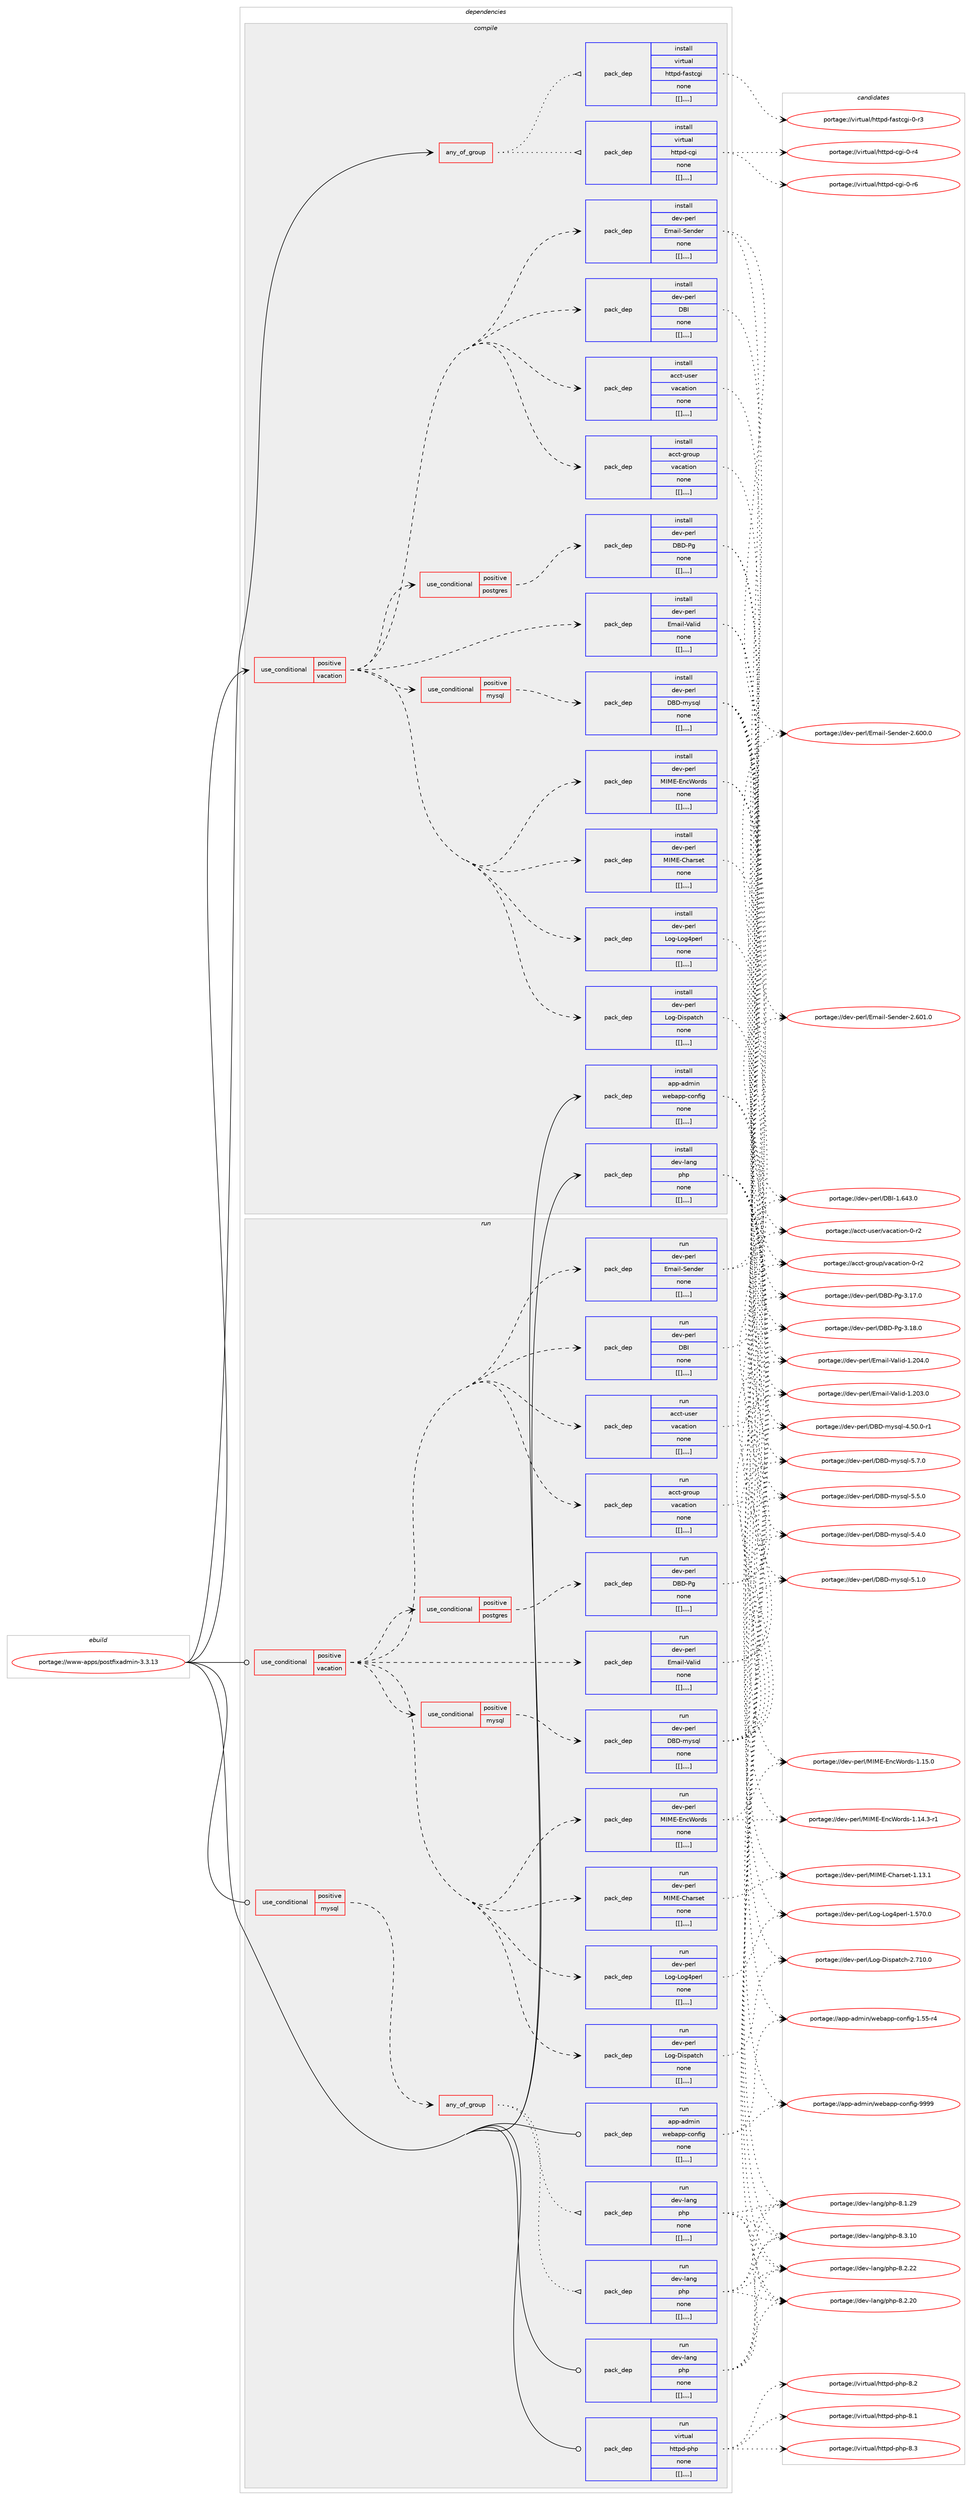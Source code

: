 digraph prolog {

# *************
# Graph options
# *************

newrank=true;
concentrate=true;
compound=true;
graph [rankdir=LR,fontname=Helvetica,fontsize=10,ranksep=1.5];#, ranksep=2.5, nodesep=0.2];
edge  [arrowhead=vee];
node  [fontname=Helvetica,fontsize=10];

# **********
# The ebuild
# **********

subgraph cluster_leftcol {
color=gray;
label=<<i>ebuild</i>>;
id [label="portage://www-apps/postfixadmin-3.3.13", color=red, width=4, href="../www-apps/postfixadmin-3.3.13.svg"];
}

# ****************
# The dependencies
# ****************

subgraph cluster_midcol {
color=gray;
label=<<i>dependencies</i>>;
subgraph cluster_compile {
fillcolor="#eeeeee";
style=filled;
label=<<i>compile</i>>;
subgraph any3220 {
dependency466112 [label=<<TABLE BORDER="0" CELLBORDER="1" CELLSPACING="0" CELLPADDING="4"><TR><TD CELLPADDING="10">any_of_group</TD></TR></TABLE>>, shape=none, color=red];subgraph pack338706 {
dependency466113 [label=<<TABLE BORDER="0" CELLBORDER="1" CELLSPACING="0" CELLPADDING="4" WIDTH="220"><TR><TD ROWSPAN="6" CELLPADDING="30">pack_dep</TD></TR><TR><TD WIDTH="110">install</TD></TR><TR><TD>virtual</TD></TR><TR><TD>httpd-cgi</TD></TR><TR><TD>none</TD></TR><TR><TD>[[],,,,]</TD></TR></TABLE>>, shape=none, color=blue];
}
dependency466112:e -> dependency466113:w [weight=20,style="dotted",arrowhead="oinv"];
subgraph pack338707 {
dependency466114 [label=<<TABLE BORDER="0" CELLBORDER="1" CELLSPACING="0" CELLPADDING="4" WIDTH="220"><TR><TD ROWSPAN="6" CELLPADDING="30">pack_dep</TD></TR><TR><TD WIDTH="110">install</TD></TR><TR><TD>virtual</TD></TR><TR><TD>httpd-fastcgi</TD></TR><TR><TD>none</TD></TR><TR><TD>[[],,,,]</TD></TR></TABLE>>, shape=none, color=blue];
}
dependency466112:e -> dependency466114:w [weight=20,style="dotted",arrowhead="oinv"];
}
id:e -> dependency466112:w [weight=20,style="solid",arrowhead="vee"];
subgraph cond123978 {
dependency466115 [label=<<TABLE BORDER="0" CELLBORDER="1" CELLSPACING="0" CELLPADDING="4"><TR><TD ROWSPAN="3" CELLPADDING="10">use_conditional</TD></TR><TR><TD>positive</TD></TR><TR><TD>vacation</TD></TR></TABLE>>, shape=none, color=red];
subgraph pack338708 {
dependency466116 [label=<<TABLE BORDER="0" CELLBORDER="1" CELLSPACING="0" CELLPADDING="4" WIDTH="220"><TR><TD ROWSPAN="6" CELLPADDING="30">pack_dep</TD></TR><TR><TD WIDTH="110">install</TD></TR><TR><TD>acct-group</TD></TR><TR><TD>vacation</TD></TR><TR><TD>none</TD></TR><TR><TD>[[],,,,]</TD></TR></TABLE>>, shape=none, color=blue];
}
dependency466115:e -> dependency466116:w [weight=20,style="dashed",arrowhead="vee"];
subgraph pack338709 {
dependency466117 [label=<<TABLE BORDER="0" CELLBORDER="1" CELLSPACING="0" CELLPADDING="4" WIDTH="220"><TR><TD ROWSPAN="6" CELLPADDING="30">pack_dep</TD></TR><TR><TD WIDTH="110">install</TD></TR><TR><TD>acct-user</TD></TR><TR><TD>vacation</TD></TR><TR><TD>none</TD></TR><TR><TD>[[],,,,]</TD></TR></TABLE>>, shape=none, color=blue];
}
dependency466115:e -> dependency466117:w [weight=20,style="dashed",arrowhead="vee"];
subgraph pack338710 {
dependency466118 [label=<<TABLE BORDER="0" CELLBORDER="1" CELLSPACING="0" CELLPADDING="4" WIDTH="220"><TR><TD ROWSPAN="6" CELLPADDING="30">pack_dep</TD></TR><TR><TD WIDTH="110">install</TD></TR><TR><TD>dev-perl</TD></TR><TR><TD>DBI</TD></TR><TR><TD>none</TD></TR><TR><TD>[[],,,,]</TD></TR></TABLE>>, shape=none, color=blue];
}
dependency466115:e -> dependency466118:w [weight=20,style="dashed",arrowhead="vee"];
subgraph pack338711 {
dependency466119 [label=<<TABLE BORDER="0" CELLBORDER="1" CELLSPACING="0" CELLPADDING="4" WIDTH="220"><TR><TD ROWSPAN="6" CELLPADDING="30">pack_dep</TD></TR><TR><TD WIDTH="110">install</TD></TR><TR><TD>dev-perl</TD></TR><TR><TD>Email-Sender</TD></TR><TR><TD>none</TD></TR><TR><TD>[[],,,,]</TD></TR></TABLE>>, shape=none, color=blue];
}
dependency466115:e -> dependency466119:w [weight=20,style="dashed",arrowhead="vee"];
subgraph pack338712 {
dependency466120 [label=<<TABLE BORDER="0" CELLBORDER="1" CELLSPACING="0" CELLPADDING="4" WIDTH="220"><TR><TD ROWSPAN="6" CELLPADDING="30">pack_dep</TD></TR><TR><TD WIDTH="110">install</TD></TR><TR><TD>dev-perl</TD></TR><TR><TD>Email-Valid</TD></TR><TR><TD>none</TD></TR><TR><TD>[[],,,,]</TD></TR></TABLE>>, shape=none, color=blue];
}
dependency466115:e -> dependency466120:w [weight=20,style="dashed",arrowhead="vee"];
subgraph pack338713 {
dependency466121 [label=<<TABLE BORDER="0" CELLBORDER="1" CELLSPACING="0" CELLPADDING="4" WIDTH="220"><TR><TD ROWSPAN="6" CELLPADDING="30">pack_dep</TD></TR><TR><TD WIDTH="110">install</TD></TR><TR><TD>dev-perl</TD></TR><TR><TD>Log-Dispatch</TD></TR><TR><TD>none</TD></TR><TR><TD>[[],,,,]</TD></TR></TABLE>>, shape=none, color=blue];
}
dependency466115:e -> dependency466121:w [weight=20,style="dashed",arrowhead="vee"];
subgraph pack338714 {
dependency466122 [label=<<TABLE BORDER="0" CELLBORDER="1" CELLSPACING="0" CELLPADDING="4" WIDTH="220"><TR><TD ROWSPAN="6" CELLPADDING="30">pack_dep</TD></TR><TR><TD WIDTH="110">install</TD></TR><TR><TD>dev-perl</TD></TR><TR><TD>Log-Log4perl</TD></TR><TR><TD>none</TD></TR><TR><TD>[[],,,,]</TD></TR></TABLE>>, shape=none, color=blue];
}
dependency466115:e -> dependency466122:w [weight=20,style="dashed",arrowhead="vee"];
subgraph pack338715 {
dependency466123 [label=<<TABLE BORDER="0" CELLBORDER="1" CELLSPACING="0" CELLPADDING="4" WIDTH="220"><TR><TD ROWSPAN="6" CELLPADDING="30">pack_dep</TD></TR><TR><TD WIDTH="110">install</TD></TR><TR><TD>dev-perl</TD></TR><TR><TD>MIME-Charset</TD></TR><TR><TD>none</TD></TR><TR><TD>[[],,,,]</TD></TR></TABLE>>, shape=none, color=blue];
}
dependency466115:e -> dependency466123:w [weight=20,style="dashed",arrowhead="vee"];
subgraph pack338716 {
dependency466124 [label=<<TABLE BORDER="0" CELLBORDER="1" CELLSPACING="0" CELLPADDING="4" WIDTH="220"><TR><TD ROWSPAN="6" CELLPADDING="30">pack_dep</TD></TR><TR><TD WIDTH="110">install</TD></TR><TR><TD>dev-perl</TD></TR><TR><TD>MIME-EncWords</TD></TR><TR><TD>none</TD></TR><TR><TD>[[],,,,]</TD></TR></TABLE>>, shape=none, color=blue];
}
dependency466115:e -> dependency466124:w [weight=20,style="dashed",arrowhead="vee"];
subgraph cond123979 {
dependency466125 [label=<<TABLE BORDER="0" CELLBORDER="1" CELLSPACING="0" CELLPADDING="4"><TR><TD ROWSPAN="3" CELLPADDING="10">use_conditional</TD></TR><TR><TD>positive</TD></TR><TR><TD>mysql</TD></TR></TABLE>>, shape=none, color=red];
subgraph pack338717 {
dependency466126 [label=<<TABLE BORDER="0" CELLBORDER="1" CELLSPACING="0" CELLPADDING="4" WIDTH="220"><TR><TD ROWSPAN="6" CELLPADDING="30">pack_dep</TD></TR><TR><TD WIDTH="110">install</TD></TR><TR><TD>dev-perl</TD></TR><TR><TD>DBD-mysql</TD></TR><TR><TD>none</TD></TR><TR><TD>[[],,,,]</TD></TR></TABLE>>, shape=none, color=blue];
}
dependency466125:e -> dependency466126:w [weight=20,style="dashed",arrowhead="vee"];
}
dependency466115:e -> dependency466125:w [weight=20,style="dashed",arrowhead="vee"];
subgraph cond123980 {
dependency466127 [label=<<TABLE BORDER="0" CELLBORDER="1" CELLSPACING="0" CELLPADDING="4"><TR><TD ROWSPAN="3" CELLPADDING="10">use_conditional</TD></TR><TR><TD>positive</TD></TR><TR><TD>postgres</TD></TR></TABLE>>, shape=none, color=red];
subgraph pack338718 {
dependency466128 [label=<<TABLE BORDER="0" CELLBORDER="1" CELLSPACING="0" CELLPADDING="4" WIDTH="220"><TR><TD ROWSPAN="6" CELLPADDING="30">pack_dep</TD></TR><TR><TD WIDTH="110">install</TD></TR><TR><TD>dev-perl</TD></TR><TR><TD>DBD-Pg</TD></TR><TR><TD>none</TD></TR><TR><TD>[[],,,,]</TD></TR></TABLE>>, shape=none, color=blue];
}
dependency466127:e -> dependency466128:w [weight=20,style="dashed",arrowhead="vee"];
}
dependency466115:e -> dependency466127:w [weight=20,style="dashed",arrowhead="vee"];
}
id:e -> dependency466115:w [weight=20,style="solid",arrowhead="vee"];
subgraph pack338719 {
dependency466129 [label=<<TABLE BORDER="0" CELLBORDER="1" CELLSPACING="0" CELLPADDING="4" WIDTH="220"><TR><TD ROWSPAN="6" CELLPADDING="30">pack_dep</TD></TR><TR><TD WIDTH="110">install</TD></TR><TR><TD>app-admin</TD></TR><TR><TD>webapp-config</TD></TR><TR><TD>none</TD></TR><TR><TD>[[],,,,]</TD></TR></TABLE>>, shape=none, color=blue];
}
id:e -> dependency466129:w [weight=20,style="solid",arrowhead="vee"];
subgraph pack338720 {
dependency466130 [label=<<TABLE BORDER="0" CELLBORDER="1" CELLSPACING="0" CELLPADDING="4" WIDTH="220"><TR><TD ROWSPAN="6" CELLPADDING="30">pack_dep</TD></TR><TR><TD WIDTH="110">install</TD></TR><TR><TD>dev-lang</TD></TR><TR><TD>php</TD></TR><TR><TD>none</TD></TR><TR><TD>[[],,,,]</TD></TR></TABLE>>, shape=none, color=blue];
}
id:e -> dependency466130:w [weight=20,style="solid",arrowhead="vee"];
}
subgraph cluster_compileandrun {
fillcolor="#eeeeee";
style=filled;
label=<<i>compile and run</i>>;
}
subgraph cluster_run {
fillcolor="#eeeeee";
style=filled;
label=<<i>run</i>>;
subgraph cond123981 {
dependency466131 [label=<<TABLE BORDER="0" CELLBORDER="1" CELLSPACING="0" CELLPADDING="4"><TR><TD ROWSPAN="3" CELLPADDING="10">use_conditional</TD></TR><TR><TD>positive</TD></TR><TR><TD>mysql</TD></TR></TABLE>>, shape=none, color=red];
subgraph any3221 {
dependency466132 [label=<<TABLE BORDER="0" CELLBORDER="1" CELLSPACING="0" CELLPADDING="4"><TR><TD CELLPADDING="10">any_of_group</TD></TR></TABLE>>, shape=none, color=red];subgraph pack338721 {
dependency466133 [label=<<TABLE BORDER="0" CELLBORDER="1" CELLSPACING="0" CELLPADDING="4" WIDTH="220"><TR><TD ROWSPAN="6" CELLPADDING="30">pack_dep</TD></TR><TR><TD WIDTH="110">run</TD></TR><TR><TD>dev-lang</TD></TR><TR><TD>php</TD></TR><TR><TD>none</TD></TR><TR><TD>[[],,,,]</TD></TR></TABLE>>, shape=none, color=blue];
}
dependency466132:e -> dependency466133:w [weight=20,style="dotted",arrowhead="oinv"];
subgraph pack338722 {
dependency466134 [label=<<TABLE BORDER="0" CELLBORDER="1" CELLSPACING="0" CELLPADDING="4" WIDTH="220"><TR><TD ROWSPAN="6" CELLPADDING="30">pack_dep</TD></TR><TR><TD WIDTH="110">run</TD></TR><TR><TD>dev-lang</TD></TR><TR><TD>php</TD></TR><TR><TD>none</TD></TR><TR><TD>[[],,,,]</TD></TR></TABLE>>, shape=none, color=blue];
}
dependency466132:e -> dependency466134:w [weight=20,style="dotted",arrowhead="oinv"];
}
dependency466131:e -> dependency466132:w [weight=20,style="dashed",arrowhead="vee"];
}
id:e -> dependency466131:w [weight=20,style="solid",arrowhead="odot"];
subgraph cond123982 {
dependency466135 [label=<<TABLE BORDER="0" CELLBORDER="1" CELLSPACING="0" CELLPADDING="4"><TR><TD ROWSPAN="3" CELLPADDING="10">use_conditional</TD></TR><TR><TD>positive</TD></TR><TR><TD>vacation</TD></TR></TABLE>>, shape=none, color=red];
subgraph pack338723 {
dependency466136 [label=<<TABLE BORDER="0" CELLBORDER="1" CELLSPACING="0" CELLPADDING="4" WIDTH="220"><TR><TD ROWSPAN="6" CELLPADDING="30">pack_dep</TD></TR><TR><TD WIDTH="110">run</TD></TR><TR><TD>acct-group</TD></TR><TR><TD>vacation</TD></TR><TR><TD>none</TD></TR><TR><TD>[[],,,,]</TD></TR></TABLE>>, shape=none, color=blue];
}
dependency466135:e -> dependency466136:w [weight=20,style="dashed",arrowhead="vee"];
subgraph pack338724 {
dependency466137 [label=<<TABLE BORDER="0" CELLBORDER="1" CELLSPACING="0" CELLPADDING="4" WIDTH="220"><TR><TD ROWSPAN="6" CELLPADDING="30">pack_dep</TD></TR><TR><TD WIDTH="110">run</TD></TR><TR><TD>acct-user</TD></TR><TR><TD>vacation</TD></TR><TR><TD>none</TD></TR><TR><TD>[[],,,,]</TD></TR></TABLE>>, shape=none, color=blue];
}
dependency466135:e -> dependency466137:w [weight=20,style="dashed",arrowhead="vee"];
subgraph pack338725 {
dependency466138 [label=<<TABLE BORDER="0" CELLBORDER="1" CELLSPACING="0" CELLPADDING="4" WIDTH="220"><TR><TD ROWSPAN="6" CELLPADDING="30">pack_dep</TD></TR><TR><TD WIDTH="110">run</TD></TR><TR><TD>dev-perl</TD></TR><TR><TD>DBI</TD></TR><TR><TD>none</TD></TR><TR><TD>[[],,,,]</TD></TR></TABLE>>, shape=none, color=blue];
}
dependency466135:e -> dependency466138:w [weight=20,style="dashed",arrowhead="vee"];
subgraph pack338726 {
dependency466139 [label=<<TABLE BORDER="0" CELLBORDER="1" CELLSPACING="0" CELLPADDING="4" WIDTH="220"><TR><TD ROWSPAN="6" CELLPADDING="30">pack_dep</TD></TR><TR><TD WIDTH="110">run</TD></TR><TR><TD>dev-perl</TD></TR><TR><TD>Email-Sender</TD></TR><TR><TD>none</TD></TR><TR><TD>[[],,,,]</TD></TR></TABLE>>, shape=none, color=blue];
}
dependency466135:e -> dependency466139:w [weight=20,style="dashed",arrowhead="vee"];
subgraph pack338727 {
dependency466140 [label=<<TABLE BORDER="0" CELLBORDER="1" CELLSPACING="0" CELLPADDING="4" WIDTH="220"><TR><TD ROWSPAN="6" CELLPADDING="30">pack_dep</TD></TR><TR><TD WIDTH="110">run</TD></TR><TR><TD>dev-perl</TD></TR><TR><TD>Email-Valid</TD></TR><TR><TD>none</TD></TR><TR><TD>[[],,,,]</TD></TR></TABLE>>, shape=none, color=blue];
}
dependency466135:e -> dependency466140:w [weight=20,style="dashed",arrowhead="vee"];
subgraph pack338728 {
dependency466141 [label=<<TABLE BORDER="0" CELLBORDER="1" CELLSPACING="0" CELLPADDING="4" WIDTH="220"><TR><TD ROWSPAN="6" CELLPADDING="30">pack_dep</TD></TR><TR><TD WIDTH="110">run</TD></TR><TR><TD>dev-perl</TD></TR><TR><TD>Log-Dispatch</TD></TR><TR><TD>none</TD></TR><TR><TD>[[],,,,]</TD></TR></TABLE>>, shape=none, color=blue];
}
dependency466135:e -> dependency466141:w [weight=20,style="dashed",arrowhead="vee"];
subgraph pack338729 {
dependency466142 [label=<<TABLE BORDER="0" CELLBORDER="1" CELLSPACING="0" CELLPADDING="4" WIDTH="220"><TR><TD ROWSPAN="6" CELLPADDING="30">pack_dep</TD></TR><TR><TD WIDTH="110">run</TD></TR><TR><TD>dev-perl</TD></TR><TR><TD>Log-Log4perl</TD></TR><TR><TD>none</TD></TR><TR><TD>[[],,,,]</TD></TR></TABLE>>, shape=none, color=blue];
}
dependency466135:e -> dependency466142:w [weight=20,style="dashed",arrowhead="vee"];
subgraph pack338730 {
dependency466143 [label=<<TABLE BORDER="0" CELLBORDER="1" CELLSPACING="0" CELLPADDING="4" WIDTH="220"><TR><TD ROWSPAN="6" CELLPADDING="30">pack_dep</TD></TR><TR><TD WIDTH="110">run</TD></TR><TR><TD>dev-perl</TD></TR><TR><TD>MIME-Charset</TD></TR><TR><TD>none</TD></TR><TR><TD>[[],,,,]</TD></TR></TABLE>>, shape=none, color=blue];
}
dependency466135:e -> dependency466143:w [weight=20,style="dashed",arrowhead="vee"];
subgraph pack338731 {
dependency466144 [label=<<TABLE BORDER="0" CELLBORDER="1" CELLSPACING="0" CELLPADDING="4" WIDTH="220"><TR><TD ROWSPAN="6" CELLPADDING="30">pack_dep</TD></TR><TR><TD WIDTH="110">run</TD></TR><TR><TD>dev-perl</TD></TR><TR><TD>MIME-EncWords</TD></TR><TR><TD>none</TD></TR><TR><TD>[[],,,,]</TD></TR></TABLE>>, shape=none, color=blue];
}
dependency466135:e -> dependency466144:w [weight=20,style="dashed",arrowhead="vee"];
subgraph cond123983 {
dependency466145 [label=<<TABLE BORDER="0" CELLBORDER="1" CELLSPACING="0" CELLPADDING="4"><TR><TD ROWSPAN="3" CELLPADDING="10">use_conditional</TD></TR><TR><TD>positive</TD></TR><TR><TD>mysql</TD></TR></TABLE>>, shape=none, color=red];
subgraph pack338732 {
dependency466146 [label=<<TABLE BORDER="0" CELLBORDER="1" CELLSPACING="0" CELLPADDING="4" WIDTH="220"><TR><TD ROWSPAN="6" CELLPADDING="30">pack_dep</TD></TR><TR><TD WIDTH="110">run</TD></TR><TR><TD>dev-perl</TD></TR><TR><TD>DBD-mysql</TD></TR><TR><TD>none</TD></TR><TR><TD>[[],,,,]</TD></TR></TABLE>>, shape=none, color=blue];
}
dependency466145:e -> dependency466146:w [weight=20,style="dashed",arrowhead="vee"];
}
dependency466135:e -> dependency466145:w [weight=20,style="dashed",arrowhead="vee"];
subgraph cond123984 {
dependency466147 [label=<<TABLE BORDER="0" CELLBORDER="1" CELLSPACING="0" CELLPADDING="4"><TR><TD ROWSPAN="3" CELLPADDING="10">use_conditional</TD></TR><TR><TD>positive</TD></TR><TR><TD>postgres</TD></TR></TABLE>>, shape=none, color=red];
subgraph pack338733 {
dependency466148 [label=<<TABLE BORDER="0" CELLBORDER="1" CELLSPACING="0" CELLPADDING="4" WIDTH="220"><TR><TD ROWSPAN="6" CELLPADDING="30">pack_dep</TD></TR><TR><TD WIDTH="110">run</TD></TR><TR><TD>dev-perl</TD></TR><TR><TD>DBD-Pg</TD></TR><TR><TD>none</TD></TR><TR><TD>[[],,,,]</TD></TR></TABLE>>, shape=none, color=blue];
}
dependency466147:e -> dependency466148:w [weight=20,style="dashed",arrowhead="vee"];
}
dependency466135:e -> dependency466147:w [weight=20,style="dashed",arrowhead="vee"];
}
id:e -> dependency466135:w [weight=20,style="solid",arrowhead="odot"];
subgraph pack338734 {
dependency466149 [label=<<TABLE BORDER="0" CELLBORDER="1" CELLSPACING="0" CELLPADDING="4" WIDTH="220"><TR><TD ROWSPAN="6" CELLPADDING="30">pack_dep</TD></TR><TR><TD WIDTH="110">run</TD></TR><TR><TD>app-admin</TD></TR><TR><TD>webapp-config</TD></TR><TR><TD>none</TD></TR><TR><TD>[[],,,,]</TD></TR></TABLE>>, shape=none, color=blue];
}
id:e -> dependency466149:w [weight=20,style="solid",arrowhead="odot"];
subgraph pack338735 {
dependency466150 [label=<<TABLE BORDER="0" CELLBORDER="1" CELLSPACING="0" CELLPADDING="4" WIDTH="220"><TR><TD ROWSPAN="6" CELLPADDING="30">pack_dep</TD></TR><TR><TD WIDTH="110">run</TD></TR><TR><TD>dev-lang</TD></TR><TR><TD>php</TD></TR><TR><TD>none</TD></TR><TR><TD>[[],,,,]</TD></TR></TABLE>>, shape=none, color=blue];
}
id:e -> dependency466150:w [weight=20,style="solid",arrowhead="odot"];
subgraph pack338736 {
dependency466151 [label=<<TABLE BORDER="0" CELLBORDER="1" CELLSPACING="0" CELLPADDING="4" WIDTH="220"><TR><TD ROWSPAN="6" CELLPADDING="30">pack_dep</TD></TR><TR><TD WIDTH="110">run</TD></TR><TR><TD>virtual</TD></TR><TR><TD>httpd-php</TD></TR><TR><TD>none</TD></TR><TR><TD>[[],,,,]</TD></TR></TABLE>>, shape=none, color=blue];
}
id:e -> dependency466151:w [weight=20,style="solid",arrowhead="odot"];
}
}

# **************
# The candidates
# **************

subgraph cluster_choices {
rank=same;
color=gray;
label=<<i>candidates</i>>;

subgraph choice338706 {
color=black;
nodesep=1;
choice1181051141161179710847104116116112100459910310545484511454 [label="portage://virtual/httpd-cgi-0-r6", color=red, width=4,href="../virtual/httpd-cgi-0-r6.svg"];
choice1181051141161179710847104116116112100459910310545484511452 [label="portage://virtual/httpd-cgi-0-r4", color=red, width=4,href="../virtual/httpd-cgi-0-r4.svg"];
dependency466113:e -> choice1181051141161179710847104116116112100459910310545484511454:w [style=dotted,weight="100"];
dependency466113:e -> choice1181051141161179710847104116116112100459910310545484511452:w [style=dotted,weight="100"];
}
subgraph choice338707 {
color=black;
nodesep=1;
choice118105114116117971084710411611611210045102971151169910310545484511451 [label="portage://virtual/httpd-fastcgi-0-r3", color=red, width=4,href="../virtual/httpd-fastcgi-0-r3.svg"];
dependency466114:e -> choice118105114116117971084710411611611210045102971151169910310545484511451:w [style=dotted,weight="100"];
}
subgraph choice338708 {
color=black;
nodesep=1;
choice979999116451031141111171124711897999711610511111045484511450 [label="portage://acct-group/vacation-0-r2", color=red, width=4,href="../acct-group/vacation-0-r2.svg"];
dependency466116:e -> choice979999116451031141111171124711897999711610511111045484511450:w [style=dotted,weight="100"];
}
subgraph choice338709 {
color=black;
nodesep=1;
choice979999116451171151011144711897999711610511111045484511450 [label="portage://acct-user/vacation-0-r2", color=red, width=4,href="../acct-user/vacation-0-r2.svg"];
dependency466117:e -> choice979999116451171151011144711897999711610511111045484511450:w [style=dotted,weight="100"];
}
subgraph choice338710 {
color=black;
nodesep=1;
choice10010111845112101114108476866734549465452514648 [label="portage://dev-perl/DBI-1.643.0", color=red, width=4,href="../dev-perl/DBI-1.643.0.svg"];
dependency466118:e -> choice10010111845112101114108476866734549465452514648:w [style=dotted,weight="100"];
}
subgraph choice338711 {
color=black;
nodesep=1;
choice1001011184511210111410847691099710510845831011101001011144550465448494648 [label="portage://dev-perl/Email-Sender-2.601.0", color=red, width=4,href="../dev-perl/Email-Sender-2.601.0.svg"];
choice1001011184511210111410847691099710510845831011101001011144550465448484648 [label="portage://dev-perl/Email-Sender-2.600.0", color=red, width=4,href="../dev-perl/Email-Sender-2.600.0.svg"];
dependency466119:e -> choice1001011184511210111410847691099710510845831011101001011144550465448494648:w [style=dotted,weight="100"];
dependency466119:e -> choice1001011184511210111410847691099710510845831011101001011144550465448484648:w [style=dotted,weight="100"];
}
subgraph choice338712 {
color=black;
nodesep=1;
choice100101118451121011141084769109971051084586971081051004549465048524648 [label="portage://dev-perl/Email-Valid-1.204.0", color=red, width=4,href="../dev-perl/Email-Valid-1.204.0.svg"];
choice100101118451121011141084769109971051084586971081051004549465048514648 [label="portage://dev-perl/Email-Valid-1.203.0", color=red, width=4,href="../dev-perl/Email-Valid-1.203.0.svg"];
dependency466120:e -> choice100101118451121011141084769109971051084586971081051004549465048524648:w [style=dotted,weight="100"];
dependency466120:e -> choice100101118451121011141084769109971051084586971081051004549465048514648:w [style=dotted,weight="100"];
}
subgraph choice338713 {
color=black;
nodesep=1;
choice100101118451121011141084776111103456810511511297116991044550465549484648 [label="portage://dev-perl/Log-Dispatch-2.710.0", color=red, width=4,href="../dev-perl/Log-Dispatch-2.710.0.svg"];
dependency466121:e -> choice100101118451121011141084776111103456810511511297116991044550465549484648:w [style=dotted,weight="100"];
}
subgraph choice338714 {
color=black;
nodesep=1;
choice1001011184511210111410847761111034576111103521121011141084549465355484648 [label="portage://dev-perl/Log-Log4perl-1.570.0", color=red, width=4,href="../dev-perl/Log-Log4perl-1.570.0.svg"];
dependency466122:e -> choice1001011184511210111410847761111034576111103521121011141084549465355484648:w [style=dotted,weight="100"];
}
subgraph choice338715 {
color=black;
nodesep=1;
choice10010111845112101114108477773776945671049711411510111645494649514649 [label="portage://dev-perl/MIME-Charset-1.13.1", color=red, width=4,href="../dev-perl/MIME-Charset-1.13.1.svg"];
dependency466123:e -> choice10010111845112101114108477773776945671049711411510111645494649514649:w [style=dotted,weight="100"];
}
subgraph choice338716 {
color=black;
nodesep=1;
choice1001011184511210111410847777377694569110998711111410011545494649534648 [label="portage://dev-perl/MIME-EncWords-1.15.0", color=red, width=4,href="../dev-perl/MIME-EncWords-1.15.0.svg"];
choice10010111845112101114108477773776945691109987111114100115454946495246514511449 [label="portage://dev-perl/MIME-EncWords-1.14.3-r1", color=red, width=4,href="../dev-perl/MIME-EncWords-1.14.3-r1.svg"];
dependency466124:e -> choice1001011184511210111410847777377694569110998711111410011545494649534648:w [style=dotted,weight="100"];
dependency466124:e -> choice10010111845112101114108477773776945691109987111114100115454946495246514511449:w [style=dotted,weight="100"];
}
subgraph choice338717 {
color=black;
nodesep=1;
choice100101118451121011141084768666845109121115113108455346554648 [label="portage://dev-perl/DBD-mysql-5.7.0", color=red, width=4,href="../dev-perl/DBD-mysql-5.7.0.svg"];
choice100101118451121011141084768666845109121115113108455346534648 [label="portage://dev-perl/DBD-mysql-5.5.0", color=red, width=4,href="../dev-perl/DBD-mysql-5.5.0.svg"];
choice100101118451121011141084768666845109121115113108455346524648 [label="portage://dev-perl/DBD-mysql-5.4.0", color=red, width=4,href="../dev-perl/DBD-mysql-5.4.0.svg"];
choice100101118451121011141084768666845109121115113108455346494648 [label="portage://dev-perl/DBD-mysql-5.1.0", color=red, width=4,href="../dev-perl/DBD-mysql-5.1.0.svg"];
choice100101118451121011141084768666845109121115113108455246534846484511449 [label="portage://dev-perl/DBD-mysql-4.50.0-r1", color=red, width=4,href="../dev-perl/DBD-mysql-4.50.0-r1.svg"];
dependency466126:e -> choice100101118451121011141084768666845109121115113108455346554648:w [style=dotted,weight="100"];
dependency466126:e -> choice100101118451121011141084768666845109121115113108455346534648:w [style=dotted,weight="100"];
dependency466126:e -> choice100101118451121011141084768666845109121115113108455346524648:w [style=dotted,weight="100"];
dependency466126:e -> choice100101118451121011141084768666845109121115113108455346494648:w [style=dotted,weight="100"];
dependency466126:e -> choice100101118451121011141084768666845109121115113108455246534846484511449:w [style=dotted,weight="100"];
}
subgraph choice338718 {
color=black;
nodesep=1;
choice1001011184511210111410847686668458010345514649564648 [label="portage://dev-perl/DBD-Pg-3.18.0", color=red, width=4,href="../dev-perl/DBD-Pg-3.18.0.svg"];
choice1001011184511210111410847686668458010345514649554648 [label="portage://dev-perl/DBD-Pg-3.17.0", color=red, width=4,href="../dev-perl/DBD-Pg-3.17.0.svg"];
dependency466128:e -> choice1001011184511210111410847686668458010345514649564648:w [style=dotted,weight="100"];
dependency466128:e -> choice1001011184511210111410847686668458010345514649554648:w [style=dotted,weight="100"];
}
subgraph choice338719 {
color=black;
nodesep=1;
choice97112112459710010910511047119101989711211245991111101021051034557575757 [label="portage://app-admin/webapp-config-9999", color=red, width=4,href="../app-admin/webapp-config-9999.svg"];
choice971121124597100109105110471191019897112112459911111010210510345494653534511452 [label="portage://app-admin/webapp-config-1.55-r4", color=red, width=4,href="../app-admin/webapp-config-1.55-r4.svg"];
dependency466129:e -> choice97112112459710010910511047119101989711211245991111101021051034557575757:w [style=dotted,weight="100"];
dependency466129:e -> choice971121124597100109105110471191019897112112459911111010210510345494653534511452:w [style=dotted,weight="100"];
}
subgraph choice338720 {
color=black;
nodesep=1;
choice10010111845108971101034711210411245564651464948 [label="portage://dev-lang/php-8.3.10", color=red, width=4,href="../dev-lang/php-8.3.10.svg"];
choice10010111845108971101034711210411245564650465050 [label="portage://dev-lang/php-8.2.22", color=red, width=4,href="../dev-lang/php-8.2.22.svg"];
choice10010111845108971101034711210411245564650465048 [label="portage://dev-lang/php-8.2.20", color=red, width=4,href="../dev-lang/php-8.2.20.svg"];
choice10010111845108971101034711210411245564649465057 [label="portage://dev-lang/php-8.1.29", color=red, width=4,href="../dev-lang/php-8.1.29.svg"];
dependency466130:e -> choice10010111845108971101034711210411245564651464948:w [style=dotted,weight="100"];
dependency466130:e -> choice10010111845108971101034711210411245564650465050:w [style=dotted,weight="100"];
dependency466130:e -> choice10010111845108971101034711210411245564650465048:w [style=dotted,weight="100"];
dependency466130:e -> choice10010111845108971101034711210411245564649465057:w [style=dotted,weight="100"];
}
subgraph choice338721 {
color=black;
nodesep=1;
choice10010111845108971101034711210411245564651464948 [label="portage://dev-lang/php-8.3.10", color=red, width=4,href="../dev-lang/php-8.3.10.svg"];
choice10010111845108971101034711210411245564650465050 [label="portage://dev-lang/php-8.2.22", color=red, width=4,href="../dev-lang/php-8.2.22.svg"];
choice10010111845108971101034711210411245564650465048 [label="portage://dev-lang/php-8.2.20", color=red, width=4,href="../dev-lang/php-8.2.20.svg"];
choice10010111845108971101034711210411245564649465057 [label="portage://dev-lang/php-8.1.29", color=red, width=4,href="../dev-lang/php-8.1.29.svg"];
dependency466133:e -> choice10010111845108971101034711210411245564651464948:w [style=dotted,weight="100"];
dependency466133:e -> choice10010111845108971101034711210411245564650465050:w [style=dotted,weight="100"];
dependency466133:e -> choice10010111845108971101034711210411245564650465048:w [style=dotted,weight="100"];
dependency466133:e -> choice10010111845108971101034711210411245564649465057:w [style=dotted,weight="100"];
}
subgraph choice338722 {
color=black;
nodesep=1;
choice10010111845108971101034711210411245564651464948 [label="portage://dev-lang/php-8.3.10", color=red, width=4,href="../dev-lang/php-8.3.10.svg"];
choice10010111845108971101034711210411245564650465050 [label="portage://dev-lang/php-8.2.22", color=red, width=4,href="../dev-lang/php-8.2.22.svg"];
choice10010111845108971101034711210411245564650465048 [label="portage://dev-lang/php-8.2.20", color=red, width=4,href="../dev-lang/php-8.2.20.svg"];
choice10010111845108971101034711210411245564649465057 [label="portage://dev-lang/php-8.1.29", color=red, width=4,href="../dev-lang/php-8.1.29.svg"];
dependency466134:e -> choice10010111845108971101034711210411245564651464948:w [style=dotted,weight="100"];
dependency466134:e -> choice10010111845108971101034711210411245564650465050:w [style=dotted,weight="100"];
dependency466134:e -> choice10010111845108971101034711210411245564650465048:w [style=dotted,weight="100"];
dependency466134:e -> choice10010111845108971101034711210411245564649465057:w [style=dotted,weight="100"];
}
subgraph choice338723 {
color=black;
nodesep=1;
choice979999116451031141111171124711897999711610511111045484511450 [label="portage://acct-group/vacation-0-r2", color=red, width=4,href="../acct-group/vacation-0-r2.svg"];
dependency466136:e -> choice979999116451031141111171124711897999711610511111045484511450:w [style=dotted,weight="100"];
}
subgraph choice338724 {
color=black;
nodesep=1;
choice979999116451171151011144711897999711610511111045484511450 [label="portage://acct-user/vacation-0-r2", color=red, width=4,href="../acct-user/vacation-0-r2.svg"];
dependency466137:e -> choice979999116451171151011144711897999711610511111045484511450:w [style=dotted,weight="100"];
}
subgraph choice338725 {
color=black;
nodesep=1;
choice10010111845112101114108476866734549465452514648 [label="portage://dev-perl/DBI-1.643.0", color=red, width=4,href="../dev-perl/DBI-1.643.0.svg"];
dependency466138:e -> choice10010111845112101114108476866734549465452514648:w [style=dotted,weight="100"];
}
subgraph choice338726 {
color=black;
nodesep=1;
choice1001011184511210111410847691099710510845831011101001011144550465448494648 [label="portage://dev-perl/Email-Sender-2.601.0", color=red, width=4,href="../dev-perl/Email-Sender-2.601.0.svg"];
choice1001011184511210111410847691099710510845831011101001011144550465448484648 [label="portage://dev-perl/Email-Sender-2.600.0", color=red, width=4,href="../dev-perl/Email-Sender-2.600.0.svg"];
dependency466139:e -> choice1001011184511210111410847691099710510845831011101001011144550465448494648:w [style=dotted,weight="100"];
dependency466139:e -> choice1001011184511210111410847691099710510845831011101001011144550465448484648:w [style=dotted,weight="100"];
}
subgraph choice338727 {
color=black;
nodesep=1;
choice100101118451121011141084769109971051084586971081051004549465048524648 [label="portage://dev-perl/Email-Valid-1.204.0", color=red, width=4,href="../dev-perl/Email-Valid-1.204.0.svg"];
choice100101118451121011141084769109971051084586971081051004549465048514648 [label="portage://dev-perl/Email-Valid-1.203.0", color=red, width=4,href="../dev-perl/Email-Valid-1.203.0.svg"];
dependency466140:e -> choice100101118451121011141084769109971051084586971081051004549465048524648:w [style=dotted,weight="100"];
dependency466140:e -> choice100101118451121011141084769109971051084586971081051004549465048514648:w [style=dotted,weight="100"];
}
subgraph choice338728 {
color=black;
nodesep=1;
choice100101118451121011141084776111103456810511511297116991044550465549484648 [label="portage://dev-perl/Log-Dispatch-2.710.0", color=red, width=4,href="../dev-perl/Log-Dispatch-2.710.0.svg"];
dependency466141:e -> choice100101118451121011141084776111103456810511511297116991044550465549484648:w [style=dotted,weight="100"];
}
subgraph choice338729 {
color=black;
nodesep=1;
choice1001011184511210111410847761111034576111103521121011141084549465355484648 [label="portage://dev-perl/Log-Log4perl-1.570.0", color=red, width=4,href="../dev-perl/Log-Log4perl-1.570.0.svg"];
dependency466142:e -> choice1001011184511210111410847761111034576111103521121011141084549465355484648:w [style=dotted,weight="100"];
}
subgraph choice338730 {
color=black;
nodesep=1;
choice10010111845112101114108477773776945671049711411510111645494649514649 [label="portage://dev-perl/MIME-Charset-1.13.1", color=red, width=4,href="../dev-perl/MIME-Charset-1.13.1.svg"];
dependency466143:e -> choice10010111845112101114108477773776945671049711411510111645494649514649:w [style=dotted,weight="100"];
}
subgraph choice338731 {
color=black;
nodesep=1;
choice1001011184511210111410847777377694569110998711111410011545494649534648 [label="portage://dev-perl/MIME-EncWords-1.15.0", color=red, width=4,href="../dev-perl/MIME-EncWords-1.15.0.svg"];
choice10010111845112101114108477773776945691109987111114100115454946495246514511449 [label="portage://dev-perl/MIME-EncWords-1.14.3-r1", color=red, width=4,href="../dev-perl/MIME-EncWords-1.14.3-r1.svg"];
dependency466144:e -> choice1001011184511210111410847777377694569110998711111410011545494649534648:w [style=dotted,weight="100"];
dependency466144:e -> choice10010111845112101114108477773776945691109987111114100115454946495246514511449:w [style=dotted,weight="100"];
}
subgraph choice338732 {
color=black;
nodesep=1;
choice100101118451121011141084768666845109121115113108455346554648 [label="portage://dev-perl/DBD-mysql-5.7.0", color=red, width=4,href="../dev-perl/DBD-mysql-5.7.0.svg"];
choice100101118451121011141084768666845109121115113108455346534648 [label="portage://dev-perl/DBD-mysql-5.5.0", color=red, width=4,href="../dev-perl/DBD-mysql-5.5.0.svg"];
choice100101118451121011141084768666845109121115113108455346524648 [label="portage://dev-perl/DBD-mysql-5.4.0", color=red, width=4,href="../dev-perl/DBD-mysql-5.4.0.svg"];
choice100101118451121011141084768666845109121115113108455346494648 [label="portage://dev-perl/DBD-mysql-5.1.0", color=red, width=4,href="../dev-perl/DBD-mysql-5.1.0.svg"];
choice100101118451121011141084768666845109121115113108455246534846484511449 [label="portage://dev-perl/DBD-mysql-4.50.0-r1", color=red, width=4,href="../dev-perl/DBD-mysql-4.50.0-r1.svg"];
dependency466146:e -> choice100101118451121011141084768666845109121115113108455346554648:w [style=dotted,weight="100"];
dependency466146:e -> choice100101118451121011141084768666845109121115113108455346534648:w [style=dotted,weight="100"];
dependency466146:e -> choice100101118451121011141084768666845109121115113108455346524648:w [style=dotted,weight="100"];
dependency466146:e -> choice100101118451121011141084768666845109121115113108455346494648:w [style=dotted,weight="100"];
dependency466146:e -> choice100101118451121011141084768666845109121115113108455246534846484511449:w [style=dotted,weight="100"];
}
subgraph choice338733 {
color=black;
nodesep=1;
choice1001011184511210111410847686668458010345514649564648 [label="portage://dev-perl/DBD-Pg-3.18.0", color=red, width=4,href="../dev-perl/DBD-Pg-3.18.0.svg"];
choice1001011184511210111410847686668458010345514649554648 [label="portage://dev-perl/DBD-Pg-3.17.0", color=red, width=4,href="../dev-perl/DBD-Pg-3.17.0.svg"];
dependency466148:e -> choice1001011184511210111410847686668458010345514649564648:w [style=dotted,weight="100"];
dependency466148:e -> choice1001011184511210111410847686668458010345514649554648:w [style=dotted,weight="100"];
}
subgraph choice338734 {
color=black;
nodesep=1;
choice97112112459710010910511047119101989711211245991111101021051034557575757 [label="portage://app-admin/webapp-config-9999", color=red, width=4,href="../app-admin/webapp-config-9999.svg"];
choice971121124597100109105110471191019897112112459911111010210510345494653534511452 [label="portage://app-admin/webapp-config-1.55-r4", color=red, width=4,href="../app-admin/webapp-config-1.55-r4.svg"];
dependency466149:e -> choice97112112459710010910511047119101989711211245991111101021051034557575757:w [style=dotted,weight="100"];
dependency466149:e -> choice971121124597100109105110471191019897112112459911111010210510345494653534511452:w [style=dotted,weight="100"];
}
subgraph choice338735 {
color=black;
nodesep=1;
choice10010111845108971101034711210411245564651464948 [label="portage://dev-lang/php-8.3.10", color=red, width=4,href="../dev-lang/php-8.3.10.svg"];
choice10010111845108971101034711210411245564650465050 [label="portage://dev-lang/php-8.2.22", color=red, width=4,href="../dev-lang/php-8.2.22.svg"];
choice10010111845108971101034711210411245564650465048 [label="portage://dev-lang/php-8.2.20", color=red, width=4,href="../dev-lang/php-8.2.20.svg"];
choice10010111845108971101034711210411245564649465057 [label="portage://dev-lang/php-8.1.29", color=red, width=4,href="../dev-lang/php-8.1.29.svg"];
dependency466150:e -> choice10010111845108971101034711210411245564651464948:w [style=dotted,weight="100"];
dependency466150:e -> choice10010111845108971101034711210411245564650465050:w [style=dotted,weight="100"];
dependency466150:e -> choice10010111845108971101034711210411245564650465048:w [style=dotted,weight="100"];
dependency466150:e -> choice10010111845108971101034711210411245564649465057:w [style=dotted,weight="100"];
}
subgraph choice338736 {
color=black;
nodesep=1;
choice11810511411611797108471041161161121004511210411245564651 [label="portage://virtual/httpd-php-8.3", color=red, width=4,href="../virtual/httpd-php-8.3.svg"];
choice11810511411611797108471041161161121004511210411245564650 [label="portage://virtual/httpd-php-8.2", color=red, width=4,href="../virtual/httpd-php-8.2.svg"];
choice11810511411611797108471041161161121004511210411245564649 [label="portage://virtual/httpd-php-8.1", color=red, width=4,href="../virtual/httpd-php-8.1.svg"];
dependency466151:e -> choice11810511411611797108471041161161121004511210411245564651:w [style=dotted,weight="100"];
dependency466151:e -> choice11810511411611797108471041161161121004511210411245564650:w [style=dotted,weight="100"];
dependency466151:e -> choice11810511411611797108471041161161121004511210411245564649:w [style=dotted,weight="100"];
}
}

}
